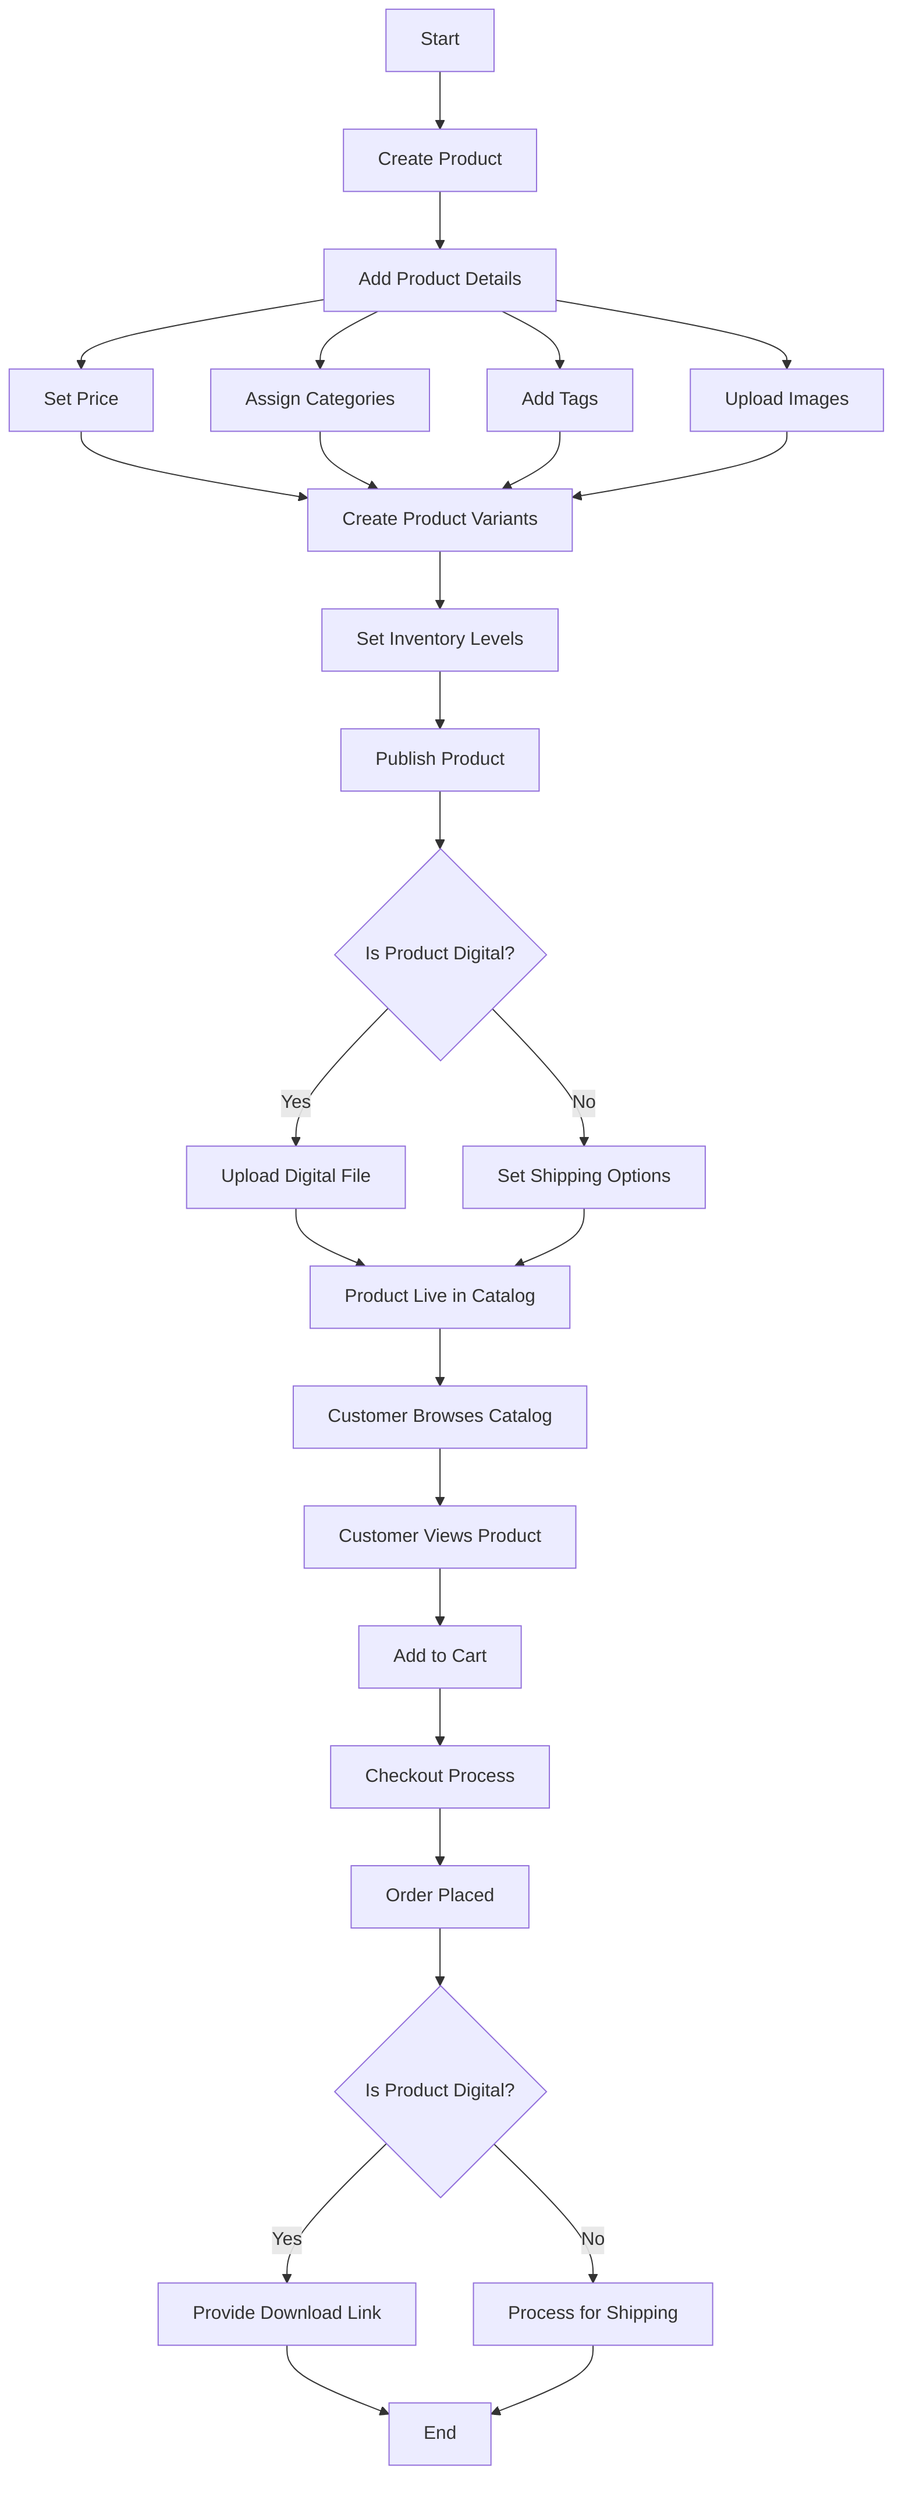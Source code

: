 graph TD
    A[Start] --> B[Create Product]
    B --> C[Add Product Details]
    C --> D[Set Price]
    C --> E[Assign Categories]
    C --> F[Add Tags]
    C --> G[Upload Images]
    D & E & F & G --> H[Create Product Variants]
    H --> I[Set Inventory Levels]
    I --> J[Publish Product]
    J --> K{Is Product Digital?}
    K -->|Yes| L[Upload Digital File]
    K -->|No| M[Set Shipping Options]
    L & M --> N[Product Live in Catalog]
    N --> O[Customer Browses Catalog]
    O --> P[Customer Views Product]
    P --> Q[Add to Cart]
    Q --> R[Checkout Process]
    R --> S[Order Placed]
    S --> T{Is Product Digital?}
    T -->|Yes| U[Provide Download Link]
    T -->|No| V[Process for Shipping]
    U & V --> W[End]